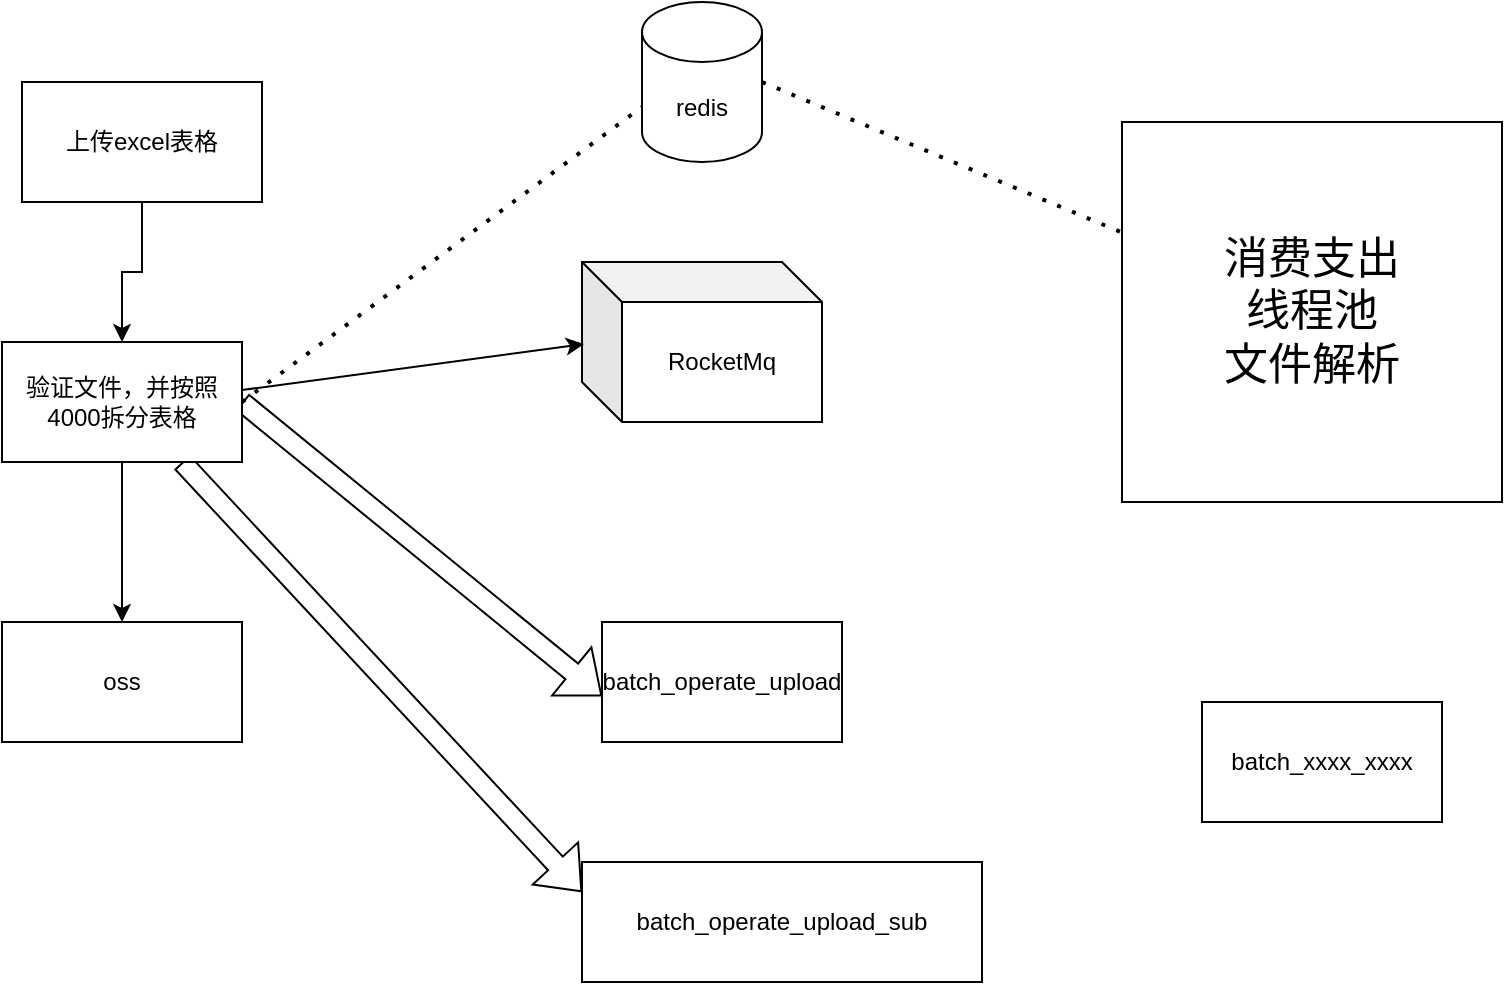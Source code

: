 <mxfile version="14.2.9" type="github">
  <diagram id="esxI2AxXdb3uIl4lnedx" name="Page-1">
    <mxGraphModel dx="946" dy="499" grid="1" gridSize="10" guides="1" tooltips="1" connect="1" arrows="1" fold="1" page="1" pageScale="1" pageWidth="3300" pageHeight="4681" math="0" shadow="0">
      <root>
        <mxCell id="0" />
        <mxCell id="1" parent="0" />
        <mxCell id="GG8mvKQF839j5vnF_w86-12" style="edgeStyle=orthogonalEdgeStyle;rounded=0;orthogonalLoop=1;jettySize=auto;html=1;exitX=0.5;exitY=1;exitDx=0;exitDy=0;" edge="1" parent="1" source="GG8mvKQF839j5vnF_w86-1" target="GG8mvKQF839j5vnF_w86-4">
          <mxGeometry relative="1" as="geometry" />
        </mxCell>
        <mxCell id="GG8mvKQF839j5vnF_w86-1" value="上传excel表格" style="rounded=0;whiteSpace=wrap;html=1;" vertex="1" parent="1">
          <mxGeometry x="110" y="110" width="120" height="60" as="geometry" />
        </mxCell>
        <mxCell id="GG8mvKQF839j5vnF_w86-13" style="edgeStyle=orthogonalEdgeStyle;rounded=0;orthogonalLoop=1;jettySize=auto;html=1;exitX=0.5;exitY=1;exitDx=0;exitDy=0;" edge="1" parent="1" source="GG8mvKQF839j5vnF_w86-4" target="GG8mvKQF839j5vnF_w86-5">
          <mxGeometry relative="1" as="geometry" />
        </mxCell>
        <mxCell id="GG8mvKQF839j5vnF_w86-17" style="rounded=0;orthogonalLoop=1;jettySize=auto;html=1;exitX=1;exitY=0.5;exitDx=0;exitDy=0;entryX=0;entryY=0.617;entryDx=0;entryDy=0;entryPerimeter=0;shape=flexArrow;" edge="1" parent="1" source="GG8mvKQF839j5vnF_w86-4" target="GG8mvKQF839j5vnF_w86-6">
          <mxGeometry relative="1" as="geometry" />
        </mxCell>
        <mxCell id="GG8mvKQF839j5vnF_w86-18" style="edgeStyle=none;shape=flexArrow;rounded=0;orthogonalLoop=1;jettySize=auto;html=1;exitX=0.75;exitY=1;exitDx=0;exitDy=0;entryX=0;entryY=0.25;entryDx=0;entryDy=0;" edge="1" parent="1" source="GG8mvKQF839j5vnF_w86-4" target="GG8mvKQF839j5vnF_w86-9">
          <mxGeometry relative="1" as="geometry" />
        </mxCell>
        <mxCell id="GG8mvKQF839j5vnF_w86-4" value="验证文件，并按照4000拆分表格" style="rounded=0;whiteSpace=wrap;html=1;" vertex="1" parent="1">
          <mxGeometry x="100" y="240" width="120" height="60" as="geometry" />
        </mxCell>
        <mxCell id="GG8mvKQF839j5vnF_w86-5" value="oss" style="rounded=0;whiteSpace=wrap;html=1;" vertex="1" parent="1">
          <mxGeometry x="100" y="380" width="120" height="60" as="geometry" />
        </mxCell>
        <mxCell id="GG8mvKQF839j5vnF_w86-6" value="batch_operate_upload" style="rounded=0;whiteSpace=wrap;html=1;" vertex="1" parent="1">
          <mxGeometry x="400" y="380" width="120" height="60" as="geometry" />
        </mxCell>
        <mxCell id="GG8mvKQF839j5vnF_w86-7" value="RocketMq" style="shape=cube;whiteSpace=wrap;html=1;boundedLbl=1;backgroundOutline=1;darkOpacity=0.05;darkOpacity2=0.1;" vertex="1" parent="1">
          <mxGeometry x="390" y="200" width="120" height="80" as="geometry" />
        </mxCell>
        <mxCell id="GG8mvKQF839j5vnF_w86-8" value="redis" style="shape=cylinder3;whiteSpace=wrap;html=1;boundedLbl=1;backgroundOutline=1;size=15;" vertex="1" parent="1">
          <mxGeometry x="420" y="70" width="60" height="80" as="geometry" />
        </mxCell>
        <mxCell id="GG8mvKQF839j5vnF_w86-9" value="batch_operate_upload_sub" style="rounded=0;whiteSpace=wrap;html=1;" vertex="1" parent="1">
          <mxGeometry x="390" y="500" width="200" height="60" as="geometry" />
        </mxCell>
        <mxCell id="GG8mvKQF839j5vnF_w86-10" value="&lt;font style=&quot;font-size: 22px&quot;&gt;&lt;font style=&quot;vertical-align: inherit&quot;&gt;&lt;font style=&quot;vertical-align: inherit&quot;&gt;消费支出&lt;/font&gt;&lt;/font&gt;&lt;br&gt;&lt;font style=&quot;vertical-align: inherit&quot;&gt;&lt;font style=&quot;vertical-align: inherit&quot;&gt;线程池&lt;/font&gt;&lt;/font&gt;&lt;br&gt;&lt;font style=&quot;vertical-align: inherit&quot;&gt;&lt;font style=&quot;vertical-align: inherit&quot;&gt;文件解析&lt;/font&gt;&lt;/font&gt;&lt;br&gt;&lt;/font&gt;" style="whiteSpace=wrap;html=1;aspect=fixed;" vertex="1" parent="1">
          <mxGeometry x="660" y="130" width="190" height="190" as="geometry" />
        </mxCell>
        <mxCell id="GG8mvKQF839j5vnF_w86-11" value="batch_xxxx_xxxx" style="rounded=0;whiteSpace=wrap;html=1;" vertex="1" parent="1">
          <mxGeometry x="700" y="420" width="120" height="60" as="geometry" />
        </mxCell>
        <mxCell id="GG8mvKQF839j5vnF_w86-20" value="" style="endArrow=classic;html=1;exitX=1;exitY=0.4;exitDx=0;exitDy=0;exitPerimeter=0;entryX=0.008;entryY=0.513;entryDx=0;entryDy=0;entryPerimeter=0;" edge="1" parent="1" source="GG8mvKQF839j5vnF_w86-4" target="GG8mvKQF839j5vnF_w86-7">
          <mxGeometry width="50" height="50" relative="1" as="geometry">
            <mxPoint x="390" y="360" as="sourcePoint" />
            <mxPoint x="440" y="310" as="targetPoint" />
          </mxGeometry>
        </mxCell>
        <mxCell id="GG8mvKQF839j5vnF_w86-21" value="" style="endArrow=none;dashed=1;html=1;dashPattern=1 3;strokeWidth=2;entryX=0;entryY=0;entryDx=0;entryDy=52.5;entryPerimeter=0;exitX=1;exitY=0.5;exitDx=0;exitDy=0;" edge="1" parent="1" source="GG8mvKQF839j5vnF_w86-4" target="GG8mvKQF839j5vnF_w86-8">
          <mxGeometry width="50" height="50" relative="1" as="geometry">
            <mxPoint x="390" y="230" as="sourcePoint" />
            <mxPoint x="440" y="180" as="targetPoint" />
          </mxGeometry>
        </mxCell>
        <mxCell id="GG8mvKQF839j5vnF_w86-22" value="" style="endArrow=none;dashed=1;html=1;dashPattern=1 3;strokeWidth=2;exitX=1;exitY=0.5;exitDx=0;exitDy=0;exitPerimeter=0;" edge="1" parent="1" source="GG8mvKQF839j5vnF_w86-8" target="GG8mvKQF839j5vnF_w86-10">
          <mxGeometry width="50" height="50" relative="1" as="geometry">
            <mxPoint x="390" y="310" as="sourcePoint" />
            <mxPoint x="440" y="260" as="targetPoint" />
          </mxGeometry>
        </mxCell>
      </root>
    </mxGraphModel>
  </diagram>
</mxfile>
